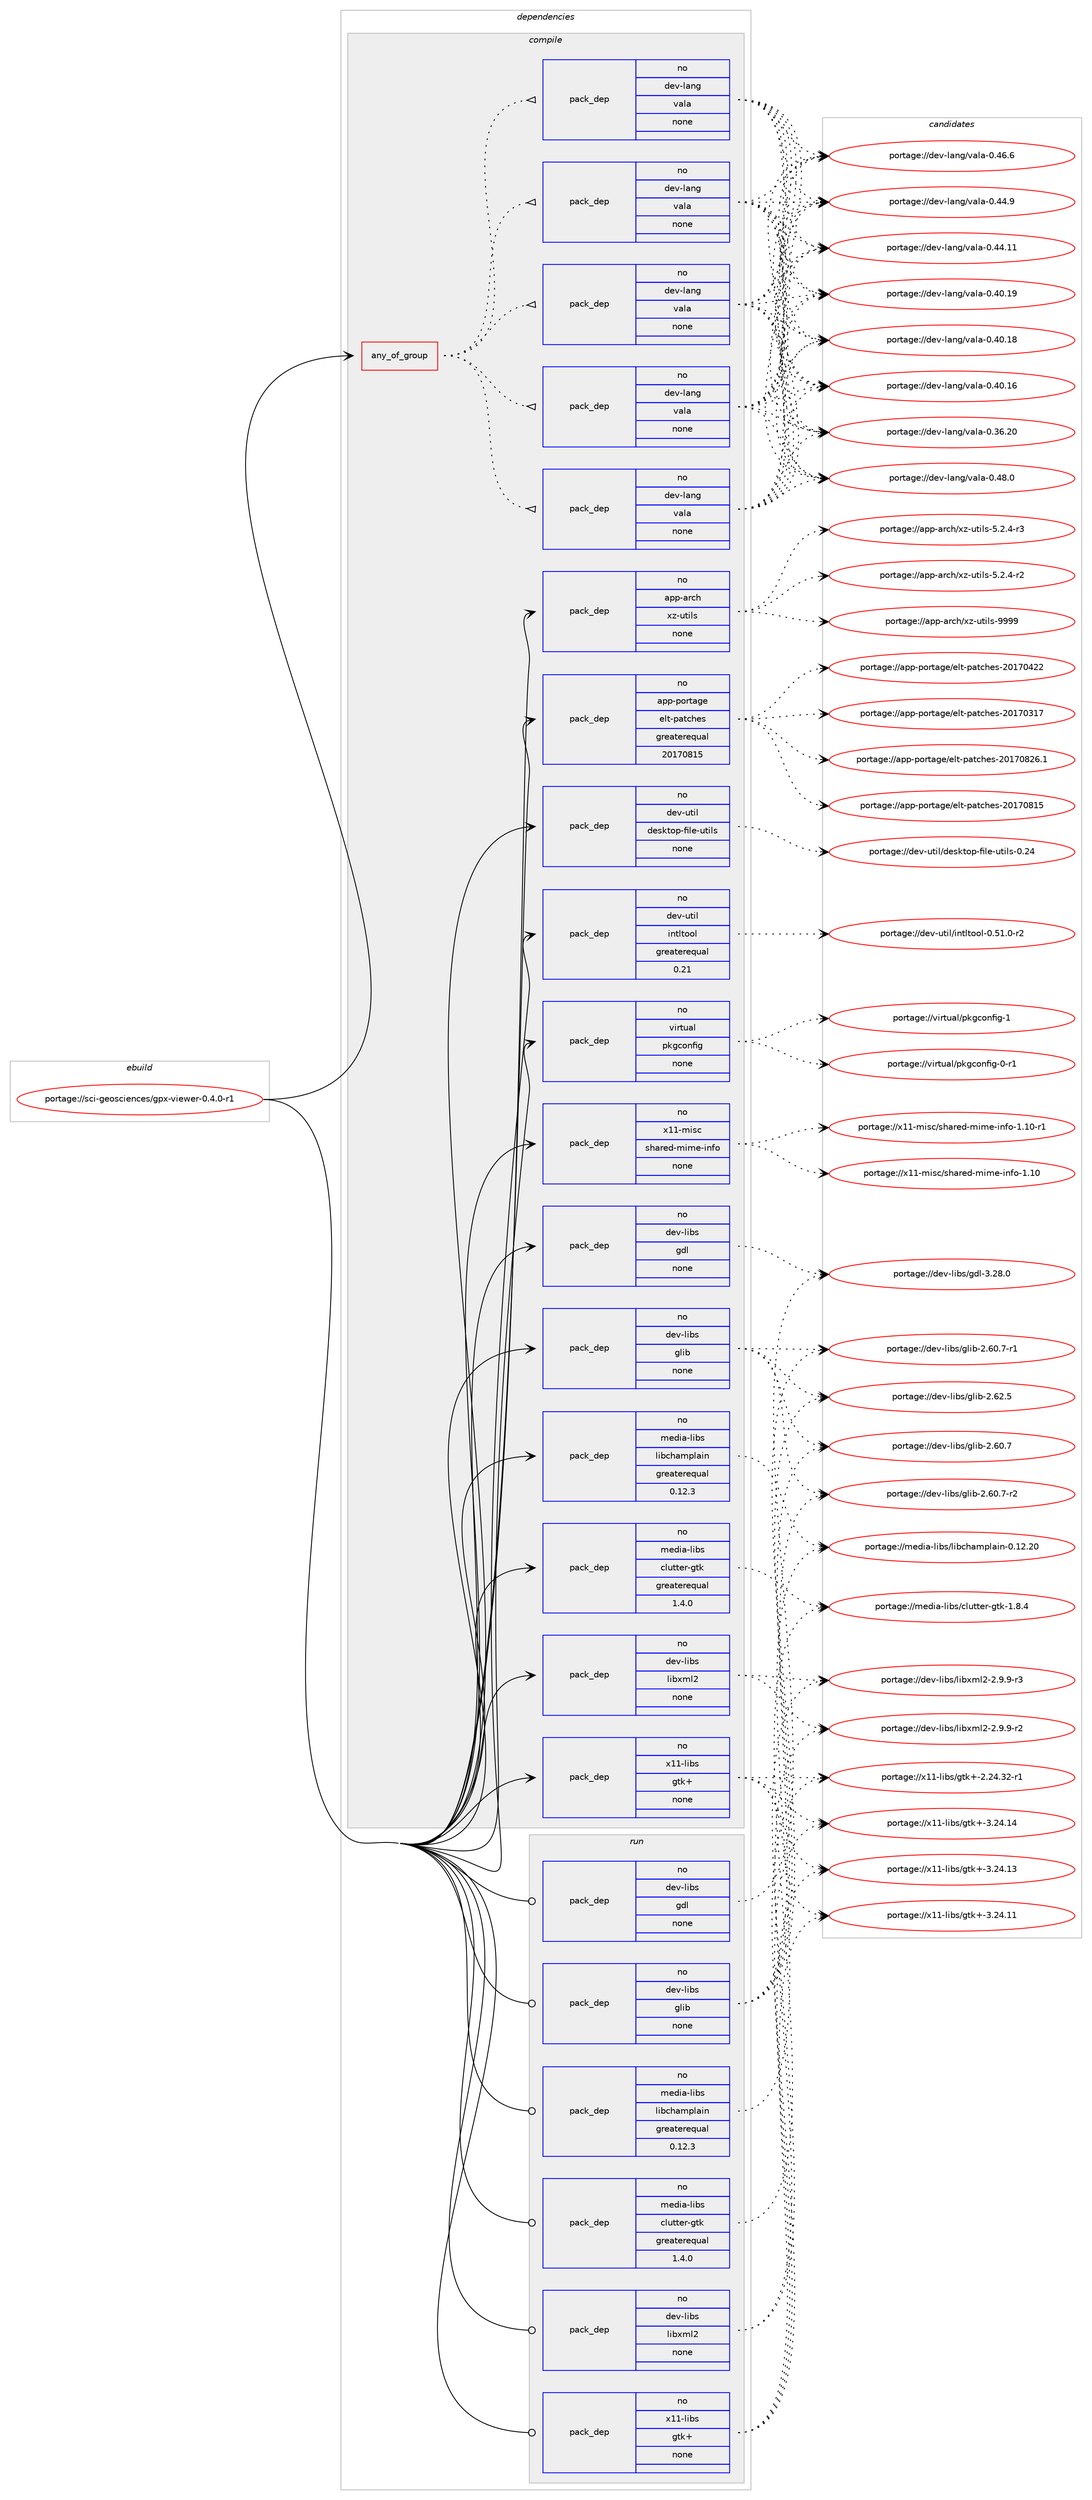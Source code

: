 digraph prolog {

# *************
# Graph options
# *************

newrank=true;
concentrate=true;
compound=true;
graph [rankdir=LR,fontname=Helvetica,fontsize=10,ranksep=1.5];#, ranksep=2.5, nodesep=0.2];
edge  [arrowhead=vee];
node  [fontname=Helvetica,fontsize=10];

# **********
# The ebuild
# **********

subgraph cluster_leftcol {
color=gray;
rank=same;
label=<<i>ebuild</i>>;
id [label="portage://sci-geosciences/gpx-viewer-0.4.0-r1", color=red, width=4, href="../sci-geosciences/gpx-viewer-0.4.0-r1.svg"];
}

# ****************
# The dependencies
# ****************

subgraph cluster_midcol {
color=gray;
label=<<i>dependencies</i>>;
subgraph cluster_compile {
fillcolor="#eeeeee";
style=filled;
label=<<i>compile</i>>;
subgraph any1075 {
dependency53153 [label=<<TABLE BORDER="0" CELLBORDER="1" CELLSPACING="0" CELLPADDING="4"><TR><TD CELLPADDING="10">any_of_group</TD></TR></TABLE>>, shape=none, color=red];subgraph pack40965 {
dependency53154 [label=<<TABLE BORDER="0" CELLBORDER="1" CELLSPACING="0" CELLPADDING="4" WIDTH="220"><TR><TD ROWSPAN="6" CELLPADDING="30">pack_dep</TD></TR><TR><TD WIDTH="110">no</TD></TR><TR><TD>dev-lang</TD></TR><TR><TD>vala</TD></TR><TR><TD>none</TD></TR><TR><TD></TD></TR></TABLE>>, shape=none, color=blue];
}
dependency53153:e -> dependency53154:w [weight=20,style="dotted",arrowhead="oinv"];
subgraph pack40966 {
dependency53155 [label=<<TABLE BORDER="0" CELLBORDER="1" CELLSPACING="0" CELLPADDING="4" WIDTH="220"><TR><TD ROWSPAN="6" CELLPADDING="30">pack_dep</TD></TR><TR><TD WIDTH="110">no</TD></TR><TR><TD>dev-lang</TD></TR><TR><TD>vala</TD></TR><TR><TD>none</TD></TR><TR><TD></TD></TR></TABLE>>, shape=none, color=blue];
}
dependency53153:e -> dependency53155:w [weight=20,style="dotted",arrowhead="oinv"];
subgraph pack40967 {
dependency53156 [label=<<TABLE BORDER="0" CELLBORDER="1" CELLSPACING="0" CELLPADDING="4" WIDTH="220"><TR><TD ROWSPAN="6" CELLPADDING="30">pack_dep</TD></TR><TR><TD WIDTH="110">no</TD></TR><TR><TD>dev-lang</TD></TR><TR><TD>vala</TD></TR><TR><TD>none</TD></TR><TR><TD></TD></TR></TABLE>>, shape=none, color=blue];
}
dependency53153:e -> dependency53156:w [weight=20,style="dotted",arrowhead="oinv"];
subgraph pack40968 {
dependency53157 [label=<<TABLE BORDER="0" CELLBORDER="1" CELLSPACING="0" CELLPADDING="4" WIDTH="220"><TR><TD ROWSPAN="6" CELLPADDING="30">pack_dep</TD></TR><TR><TD WIDTH="110">no</TD></TR><TR><TD>dev-lang</TD></TR><TR><TD>vala</TD></TR><TR><TD>none</TD></TR><TR><TD></TD></TR></TABLE>>, shape=none, color=blue];
}
dependency53153:e -> dependency53157:w [weight=20,style="dotted",arrowhead="oinv"];
subgraph pack40969 {
dependency53158 [label=<<TABLE BORDER="0" CELLBORDER="1" CELLSPACING="0" CELLPADDING="4" WIDTH="220"><TR><TD ROWSPAN="6" CELLPADDING="30">pack_dep</TD></TR><TR><TD WIDTH="110">no</TD></TR><TR><TD>dev-lang</TD></TR><TR><TD>vala</TD></TR><TR><TD>none</TD></TR><TR><TD></TD></TR></TABLE>>, shape=none, color=blue];
}
dependency53153:e -> dependency53158:w [weight=20,style="dotted",arrowhead="oinv"];
}
id:e -> dependency53153:w [weight=20,style="solid",arrowhead="vee"];
subgraph pack40970 {
dependency53159 [label=<<TABLE BORDER="0" CELLBORDER="1" CELLSPACING="0" CELLPADDING="4" WIDTH="220"><TR><TD ROWSPAN="6" CELLPADDING="30">pack_dep</TD></TR><TR><TD WIDTH="110">no</TD></TR><TR><TD>app-arch</TD></TR><TR><TD>xz-utils</TD></TR><TR><TD>none</TD></TR><TR><TD></TD></TR></TABLE>>, shape=none, color=blue];
}
id:e -> dependency53159:w [weight=20,style="solid",arrowhead="vee"];
subgraph pack40971 {
dependency53160 [label=<<TABLE BORDER="0" CELLBORDER="1" CELLSPACING="0" CELLPADDING="4" WIDTH="220"><TR><TD ROWSPAN="6" CELLPADDING="30">pack_dep</TD></TR><TR><TD WIDTH="110">no</TD></TR><TR><TD>app-portage</TD></TR><TR><TD>elt-patches</TD></TR><TR><TD>greaterequal</TD></TR><TR><TD>20170815</TD></TR></TABLE>>, shape=none, color=blue];
}
id:e -> dependency53160:w [weight=20,style="solid",arrowhead="vee"];
subgraph pack40972 {
dependency53161 [label=<<TABLE BORDER="0" CELLBORDER="1" CELLSPACING="0" CELLPADDING="4" WIDTH="220"><TR><TD ROWSPAN="6" CELLPADDING="30">pack_dep</TD></TR><TR><TD WIDTH="110">no</TD></TR><TR><TD>dev-libs</TD></TR><TR><TD>gdl</TD></TR><TR><TD>none</TD></TR><TR><TD></TD></TR></TABLE>>, shape=none, color=blue];
}
id:e -> dependency53161:w [weight=20,style="solid",arrowhead="vee"];
subgraph pack40973 {
dependency53162 [label=<<TABLE BORDER="0" CELLBORDER="1" CELLSPACING="0" CELLPADDING="4" WIDTH="220"><TR><TD ROWSPAN="6" CELLPADDING="30">pack_dep</TD></TR><TR><TD WIDTH="110">no</TD></TR><TR><TD>dev-libs</TD></TR><TR><TD>glib</TD></TR><TR><TD>none</TD></TR><TR><TD></TD></TR></TABLE>>, shape=none, color=blue];
}
id:e -> dependency53162:w [weight=20,style="solid",arrowhead="vee"];
subgraph pack40974 {
dependency53163 [label=<<TABLE BORDER="0" CELLBORDER="1" CELLSPACING="0" CELLPADDING="4" WIDTH="220"><TR><TD ROWSPAN="6" CELLPADDING="30">pack_dep</TD></TR><TR><TD WIDTH="110">no</TD></TR><TR><TD>dev-libs</TD></TR><TR><TD>libxml2</TD></TR><TR><TD>none</TD></TR><TR><TD></TD></TR></TABLE>>, shape=none, color=blue];
}
id:e -> dependency53163:w [weight=20,style="solid",arrowhead="vee"];
subgraph pack40975 {
dependency53164 [label=<<TABLE BORDER="0" CELLBORDER="1" CELLSPACING="0" CELLPADDING="4" WIDTH="220"><TR><TD ROWSPAN="6" CELLPADDING="30">pack_dep</TD></TR><TR><TD WIDTH="110">no</TD></TR><TR><TD>dev-util</TD></TR><TR><TD>desktop-file-utils</TD></TR><TR><TD>none</TD></TR><TR><TD></TD></TR></TABLE>>, shape=none, color=blue];
}
id:e -> dependency53164:w [weight=20,style="solid",arrowhead="vee"];
subgraph pack40976 {
dependency53165 [label=<<TABLE BORDER="0" CELLBORDER="1" CELLSPACING="0" CELLPADDING="4" WIDTH="220"><TR><TD ROWSPAN="6" CELLPADDING="30">pack_dep</TD></TR><TR><TD WIDTH="110">no</TD></TR><TR><TD>dev-util</TD></TR><TR><TD>intltool</TD></TR><TR><TD>greaterequal</TD></TR><TR><TD>0.21</TD></TR></TABLE>>, shape=none, color=blue];
}
id:e -> dependency53165:w [weight=20,style="solid",arrowhead="vee"];
subgraph pack40977 {
dependency53166 [label=<<TABLE BORDER="0" CELLBORDER="1" CELLSPACING="0" CELLPADDING="4" WIDTH="220"><TR><TD ROWSPAN="6" CELLPADDING="30">pack_dep</TD></TR><TR><TD WIDTH="110">no</TD></TR><TR><TD>media-libs</TD></TR><TR><TD>clutter-gtk</TD></TR><TR><TD>greaterequal</TD></TR><TR><TD>1.4.0</TD></TR></TABLE>>, shape=none, color=blue];
}
id:e -> dependency53166:w [weight=20,style="solid",arrowhead="vee"];
subgraph pack40978 {
dependency53167 [label=<<TABLE BORDER="0" CELLBORDER="1" CELLSPACING="0" CELLPADDING="4" WIDTH="220"><TR><TD ROWSPAN="6" CELLPADDING="30">pack_dep</TD></TR><TR><TD WIDTH="110">no</TD></TR><TR><TD>media-libs</TD></TR><TR><TD>libchamplain</TD></TR><TR><TD>greaterequal</TD></TR><TR><TD>0.12.3</TD></TR></TABLE>>, shape=none, color=blue];
}
id:e -> dependency53167:w [weight=20,style="solid",arrowhead="vee"];
subgraph pack40979 {
dependency53168 [label=<<TABLE BORDER="0" CELLBORDER="1" CELLSPACING="0" CELLPADDING="4" WIDTH="220"><TR><TD ROWSPAN="6" CELLPADDING="30">pack_dep</TD></TR><TR><TD WIDTH="110">no</TD></TR><TR><TD>virtual</TD></TR><TR><TD>pkgconfig</TD></TR><TR><TD>none</TD></TR><TR><TD></TD></TR></TABLE>>, shape=none, color=blue];
}
id:e -> dependency53168:w [weight=20,style="solid",arrowhead="vee"];
subgraph pack40980 {
dependency53169 [label=<<TABLE BORDER="0" CELLBORDER="1" CELLSPACING="0" CELLPADDING="4" WIDTH="220"><TR><TD ROWSPAN="6" CELLPADDING="30">pack_dep</TD></TR><TR><TD WIDTH="110">no</TD></TR><TR><TD>x11-libs</TD></TR><TR><TD>gtk+</TD></TR><TR><TD>none</TD></TR><TR><TD></TD></TR></TABLE>>, shape=none, color=blue];
}
id:e -> dependency53169:w [weight=20,style="solid",arrowhead="vee"];
subgraph pack40981 {
dependency53170 [label=<<TABLE BORDER="0" CELLBORDER="1" CELLSPACING="0" CELLPADDING="4" WIDTH="220"><TR><TD ROWSPAN="6" CELLPADDING="30">pack_dep</TD></TR><TR><TD WIDTH="110">no</TD></TR><TR><TD>x11-misc</TD></TR><TR><TD>shared-mime-info</TD></TR><TR><TD>none</TD></TR><TR><TD></TD></TR></TABLE>>, shape=none, color=blue];
}
id:e -> dependency53170:w [weight=20,style="solid",arrowhead="vee"];
}
subgraph cluster_compileandrun {
fillcolor="#eeeeee";
style=filled;
label=<<i>compile and run</i>>;
}
subgraph cluster_run {
fillcolor="#eeeeee";
style=filled;
label=<<i>run</i>>;
subgraph pack40982 {
dependency53171 [label=<<TABLE BORDER="0" CELLBORDER="1" CELLSPACING="0" CELLPADDING="4" WIDTH="220"><TR><TD ROWSPAN="6" CELLPADDING="30">pack_dep</TD></TR><TR><TD WIDTH="110">no</TD></TR><TR><TD>dev-libs</TD></TR><TR><TD>gdl</TD></TR><TR><TD>none</TD></TR><TR><TD></TD></TR></TABLE>>, shape=none, color=blue];
}
id:e -> dependency53171:w [weight=20,style="solid",arrowhead="odot"];
subgraph pack40983 {
dependency53172 [label=<<TABLE BORDER="0" CELLBORDER="1" CELLSPACING="0" CELLPADDING="4" WIDTH="220"><TR><TD ROWSPAN="6" CELLPADDING="30">pack_dep</TD></TR><TR><TD WIDTH="110">no</TD></TR><TR><TD>dev-libs</TD></TR><TR><TD>glib</TD></TR><TR><TD>none</TD></TR><TR><TD></TD></TR></TABLE>>, shape=none, color=blue];
}
id:e -> dependency53172:w [weight=20,style="solid",arrowhead="odot"];
subgraph pack40984 {
dependency53173 [label=<<TABLE BORDER="0" CELLBORDER="1" CELLSPACING="0" CELLPADDING="4" WIDTH="220"><TR><TD ROWSPAN="6" CELLPADDING="30">pack_dep</TD></TR><TR><TD WIDTH="110">no</TD></TR><TR><TD>dev-libs</TD></TR><TR><TD>libxml2</TD></TR><TR><TD>none</TD></TR><TR><TD></TD></TR></TABLE>>, shape=none, color=blue];
}
id:e -> dependency53173:w [weight=20,style="solid",arrowhead="odot"];
subgraph pack40985 {
dependency53174 [label=<<TABLE BORDER="0" CELLBORDER="1" CELLSPACING="0" CELLPADDING="4" WIDTH="220"><TR><TD ROWSPAN="6" CELLPADDING="30">pack_dep</TD></TR><TR><TD WIDTH="110">no</TD></TR><TR><TD>media-libs</TD></TR><TR><TD>clutter-gtk</TD></TR><TR><TD>greaterequal</TD></TR><TR><TD>1.4.0</TD></TR></TABLE>>, shape=none, color=blue];
}
id:e -> dependency53174:w [weight=20,style="solid",arrowhead="odot"];
subgraph pack40986 {
dependency53175 [label=<<TABLE BORDER="0" CELLBORDER="1" CELLSPACING="0" CELLPADDING="4" WIDTH="220"><TR><TD ROWSPAN="6" CELLPADDING="30">pack_dep</TD></TR><TR><TD WIDTH="110">no</TD></TR><TR><TD>media-libs</TD></TR><TR><TD>libchamplain</TD></TR><TR><TD>greaterequal</TD></TR><TR><TD>0.12.3</TD></TR></TABLE>>, shape=none, color=blue];
}
id:e -> dependency53175:w [weight=20,style="solid",arrowhead="odot"];
subgraph pack40987 {
dependency53176 [label=<<TABLE BORDER="0" CELLBORDER="1" CELLSPACING="0" CELLPADDING="4" WIDTH="220"><TR><TD ROWSPAN="6" CELLPADDING="30">pack_dep</TD></TR><TR><TD WIDTH="110">no</TD></TR><TR><TD>x11-libs</TD></TR><TR><TD>gtk+</TD></TR><TR><TD>none</TD></TR><TR><TD></TD></TR></TABLE>>, shape=none, color=blue];
}
id:e -> dependency53176:w [weight=20,style="solid",arrowhead="odot"];
}
}

# **************
# The candidates
# **************

subgraph cluster_choices {
rank=same;
color=gray;
label=<<i>candidates</i>>;

subgraph choice40965 {
color=black;
nodesep=1;
choice100101118451089711010347118971089745484652564648 [label="portage://dev-lang/vala-0.48.0", color=red, width=4,href="../dev-lang/vala-0.48.0.svg"];
choice100101118451089711010347118971089745484652544654 [label="portage://dev-lang/vala-0.46.6", color=red, width=4,href="../dev-lang/vala-0.46.6.svg"];
choice100101118451089711010347118971089745484652524657 [label="portage://dev-lang/vala-0.44.9", color=red, width=4,href="../dev-lang/vala-0.44.9.svg"];
choice10010111845108971101034711897108974548465252464949 [label="portage://dev-lang/vala-0.44.11", color=red, width=4,href="../dev-lang/vala-0.44.11.svg"];
choice10010111845108971101034711897108974548465248464957 [label="portage://dev-lang/vala-0.40.19", color=red, width=4,href="../dev-lang/vala-0.40.19.svg"];
choice10010111845108971101034711897108974548465248464956 [label="portage://dev-lang/vala-0.40.18", color=red, width=4,href="../dev-lang/vala-0.40.18.svg"];
choice10010111845108971101034711897108974548465248464954 [label="portage://dev-lang/vala-0.40.16", color=red, width=4,href="../dev-lang/vala-0.40.16.svg"];
choice10010111845108971101034711897108974548465154465048 [label="portage://dev-lang/vala-0.36.20", color=red, width=4,href="../dev-lang/vala-0.36.20.svg"];
dependency53154:e -> choice100101118451089711010347118971089745484652564648:w [style=dotted,weight="100"];
dependency53154:e -> choice100101118451089711010347118971089745484652544654:w [style=dotted,weight="100"];
dependency53154:e -> choice100101118451089711010347118971089745484652524657:w [style=dotted,weight="100"];
dependency53154:e -> choice10010111845108971101034711897108974548465252464949:w [style=dotted,weight="100"];
dependency53154:e -> choice10010111845108971101034711897108974548465248464957:w [style=dotted,weight="100"];
dependency53154:e -> choice10010111845108971101034711897108974548465248464956:w [style=dotted,weight="100"];
dependency53154:e -> choice10010111845108971101034711897108974548465248464954:w [style=dotted,weight="100"];
dependency53154:e -> choice10010111845108971101034711897108974548465154465048:w [style=dotted,weight="100"];
}
subgraph choice40966 {
color=black;
nodesep=1;
choice100101118451089711010347118971089745484652564648 [label="portage://dev-lang/vala-0.48.0", color=red, width=4,href="../dev-lang/vala-0.48.0.svg"];
choice100101118451089711010347118971089745484652544654 [label="portage://dev-lang/vala-0.46.6", color=red, width=4,href="../dev-lang/vala-0.46.6.svg"];
choice100101118451089711010347118971089745484652524657 [label="portage://dev-lang/vala-0.44.9", color=red, width=4,href="../dev-lang/vala-0.44.9.svg"];
choice10010111845108971101034711897108974548465252464949 [label="portage://dev-lang/vala-0.44.11", color=red, width=4,href="../dev-lang/vala-0.44.11.svg"];
choice10010111845108971101034711897108974548465248464957 [label="portage://dev-lang/vala-0.40.19", color=red, width=4,href="../dev-lang/vala-0.40.19.svg"];
choice10010111845108971101034711897108974548465248464956 [label="portage://dev-lang/vala-0.40.18", color=red, width=4,href="../dev-lang/vala-0.40.18.svg"];
choice10010111845108971101034711897108974548465248464954 [label="portage://dev-lang/vala-0.40.16", color=red, width=4,href="../dev-lang/vala-0.40.16.svg"];
choice10010111845108971101034711897108974548465154465048 [label="portage://dev-lang/vala-0.36.20", color=red, width=4,href="../dev-lang/vala-0.36.20.svg"];
dependency53155:e -> choice100101118451089711010347118971089745484652564648:w [style=dotted,weight="100"];
dependency53155:e -> choice100101118451089711010347118971089745484652544654:w [style=dotted,weight="100"];
dependency53155:e -> choice100101118451089711010347118971089745484652524657:w [style=dotted,weight="100"];
dependency53155:e -> choice10010111845108971101034711897108974548465252464949:w [style=dotted,weight="100"];
dependency53155:e -> choice10010111845108971101034711897108974548465248464957:w [style=dotted,weight="100"];
dependency53155:e -> choice10010111845108971101034711897108974548465248464956:w [style=dotted,weight="100"];
dependency53155:e -> choice10010111845108971101034711897108974548465248464954:w [style=dotted,weight="100"];
dependency53155:e -> choice10010111845108971101034711897108974548465154465048:w [style=dotted,weight="100"];
}
subgraph choice40967 {
color=black;
nodesep=1;
choice100101118451089711010347118971089745484652564648 [label="portage://dev-lang/vala-0.48.0", color=red, width=4,href="../dev-lang/vala-0.48.0.svg"];
choice100101118451089711010347118971089745484652544654 [label="portage://dev-lang/vala-0.46.6", color=red, width=4,href="../dev-lang/vala-0.46.6.svg"];
choice100101118451089711010347118971089745484652524657 [label="portage://dev-lang/vala-0.44.9", color=red, width=4,href="../dev-lang/vala-0.44.9.svg"];
choice10010111845108971101034711897108974548465252464949 [label="portage://dev-lang/vala-0.44.11", color=red, width=4,href="../dev-lang/vala-0.44.11.svg"];
choice10010111845108971101034711897108974548465248464957 [label="portage://dev-lang/vala-0.40.19", color=red, width=4,href="../dev-lang/vala-0.40.19.svg"];
choice10010111845108971101034711897108974548465248464956 [label="portage://dev-lang/vala-0.40.18", color=red, width=4,href="../dev-lang/vala-0.40.18.svg"];
choice10010111845108971101034711897108974548465248464954 [label="portage://dev-lang/vala-0.40.16", color=red, width=4,href="../dev-lang/vala-0.40.16.svg"];
choice10010111845108971101034711897108974548465154465048 [label="portage://dev-lang/vala-0.36.20", color=red, width=4,href="../dev-lang/vala-0.36.20.svg"];
dependency53156:e -> choice100101118451089711010347118971089745484652564648:w [style=dotted,weight="100"];
dependency53156:e -> choice100101118451089711010347118971089745484652544654:w [style=dotted,weight="100"];
dependency53156:e -> choice100101118451089711010347118971089745484652524657:w [style=dotted,weight="100"];
dependency53156:e -> choice10010111845108971101034711897108974548465252464949:w [style=dotted,weight="100"];
dependency53156:e -> choice10010111845108971101034711897108974548465248464957:w [style=dotted,weight="100"];
dependency53156:e -> choice10010111845108971101034711897108974548465248464956:w [style=dotted,weight="100"];
dependency53156:e -> choice10010111845108971101034711897108974548465248464954:w [style=dotted,weight="100"];
dependency53156:e -> choice10010111845108971101034711897108974548465154465048:w [style=dotted,weight="100"];
}
subgraph choice40968 {
color=black;
nodesep=1;
choice100101118451089711010347118971089745484652564648 [label="portage://dev-lang/vala-0.48.0", color=red, width=4,href="../dev-lang/vala-0.48.0.svg"];
choice100101118451089711010347118971089745484652544654 [label="portage://dev-lang/vala-0.46.6", color=red, width=4,href="../dev-lang/vala-0.46.6.svg"];
choice100101118451089711010347118971089745484652524657 [label="portage://dev-lang/vala-0.44.9", color=red, width=4,href="../dev-lang/vala-0.44.9.svg"];
choice10010111845108971101034711897108974548465252464949 [label="portage://dev-lang/vala-0.44.11", color=red, width=4,href="../dev-lang/vala-0.44.11.svg"];
choice10010111845108971101034711897108974548465248464957 [label="portage://dev-lang/vala-0.40.19", color=red, width=4,href="../dev-lang/vala-0.40.19.svg"];
choice10010111845108971101034711897108974548465248464956 [label="portage://dev-lang/vala-0.40.18", color=red, width=4,href="../dev-lang/vala-0.40.18.svg"];
choice10010111845108971101034711897108974548465248464954 [label="portage://dev-lang/vala-0.40.16", color=red, width=4,href="../dev-lang/vala-0.40.16.svg"];
choice10010111845108971101034711897108974548465154465048 [label="portage://dev-lang/vala-0.36.20", color=red, width=4,href="../dev-lang/vala-0.36.20.svg"];
dependency53157:e -> choice100101118451089711010347118971089745484652564648:w [style=dotted,weight="100"];
dependency53157:e -> choice100101118451089711010347118971089745484652544654:w [style=dotted,weight="100"];
dependency53157:e -> choice100101118451089711010347118971089745484652524657:w [style=dotted,weight="100"];
dependency53157:e -> choice10010111845108971101034711897108974548465252464949:w [style=dotted,weight="100"];
dependency53157:e -> choice10010111845108971101034711897108974548465248464957:w [style=dotted,weight="100"];
dependency53157:e -> choice10010111845108971101034711897108974548465248464956:w [style=dotted,weight="100"];
dependency53157:e -> choice10010111845108971101034711897108974548465248464954:w [style=dotted,weight="100"];
dependency53157:e -> choice10010111845108971101034711897108974548465154465048:w [style=dotted,weight="100"];
}
subgraph choice40969 {
color=black;
nodesep=1;
choice100101118451089711010347118971089745484652564648 [label="portage://dev-lang/vala-0.48.0", color=red, width=4,href="../dev-lang/vala-0.48.0.svg"];
choice100101118451089711010347118971089745484652544654 [label="portage://dev-lang/vala-0.46.6", color=red, width=4,href="../dev-lang/vala-0.46.6.svg"];
choice100101118451089711010347118971089745484652524657 [label="portage://dev-lang/vala-0.44.9", color=red, width=4,href="../dev-lang/vala-0.44.9.svg"];
choice10010111845108971101034711897108974548465252464949 [label="portage://dev-lang/vala-0.44.11", color=red, width=4,href="../dev-lang/vala-0.44.11.svg"];
choice10010111845108971101034711897108974548465248464957 [label="portage://dev-lang/vala-0.40.19", color=red, width=4,href="../dev-lang/vala-0.40.19.svg"];
choice10010111845108971101034711897108974548465248464956 [label="portage://dev-lang/vala-0.40.18", color=red, width=4,href="../dev-lang/vala-0.40.18.svg"];
choice10010111845108971101034711897108974548465248464954 [label="portage://dev-lang/vala-0.40.16", color=red, width=4,href="../dev-lang/vala-0.40.16.svg"];
choice10010111845108971101034711897108974548465154465048 [label="portage://dev-lang/vala-0.36.20", color=red, width=4,href="../dev-lang/vala-0.36.20.svg"];
dependency53158:e -> choice100101118451089711010347118971089745484652564648:w [style=dotted,weight="100"];
dependency53158:e -> choice100101118451089711010347118971089745484652544654:w [style=dotted,weight="100"];
dependency53158:e -> choice100101118451089711010347118971089745484652524657:w [style=dotted,weight="100"];
dependency53158:e -> choice10010111845108971101034711897108974548465252464949:w [style=dotted,weight="100"];
dependency53158:e -> choice10010111845108971101034711897108974548465248464957:w [style=dotted,weight="100"];
dependency53158:e -> choice10010111845108971101034711897108974548465248464956:w [style=dotted,weight="100"];
dependency53158:e -> choice10010111845108971101034711897108974548465248464954:w [style=dotted,weight="100"];
dependency53158:e -> choice10010111845108971101034711897108974548465154465048:w [style=dotted,weight="100"];
}
subgraph choice40970 {
color=black;
nodesep=1;
choice9711211245971149910447120122451171161051081154557575757 [label="portage://app-arch/xz-utils-9999", color=red, width=4,href="../app-arch/xz-utils-9999.svg"];
choice9711211245971149910447120122451171161051081154553465046524511451 [label="portage://app-arch/xz-utils-5.2.4-r3", color=red, width=4,href="../app-arch/xz-utils-5.2.4-r3.svg"];
choice9711211245971149910447120122451171161051081154553465046524511450 [label="portage://app-arch/xz-utils-5.2.4-r2", color=red, width=4,href="../app-arch/xz-utils-5.2.4-r2.svg"];
dependency53159:e -> choice9711211245971149910447120122451171161051081154557575757:w [style=dotted,weight="100"];
dependency53159:e -> choice9711211245971149910447120122451171161051081154553465046524511451:w [style=dotted,weight="100"];
dependency53159:e -> choice9711211245971149910447120122451171161051081154553465046524511450:w [style=dotted,weight="100"];
}
subgraph choice40971 {
color=black;
nodesep=1;
choice971121124511211111411697103101471011081164511297116991041011154550484955485650544649 [label="portage://app-portage/elt-patches-20170826.1", color=red, width=4,href="../app-portage/elt-patches-20170826.1.svg"];
choice97112112451121111141169710310147101108116451129711699104101115455048495548564953 [label="portage://app-portage/elt-patches-20170815", color=red, width=4,href="../app-portage/elt-patches-20170815.svg"];
choice97112112451121111141169710310147101108116451129711699104101115455048495548525050 [label="portage://app-portage/elt-patches-20170422", color=red, width=4,href="../app-portage/elt-patches-20170422.svg"];
choice97112112451121111141169710310147101108116451129711699104101115455048495548514955 [label="portage://app-portage/elt-patches-20170317", color=red, width=4,href="../app-portage/elt-patches-20170317.svg"];
dependency53160:e -> choice971121124511211111411697103101471011081164511297116991041011154550484955485650544649:w [style=dotted,weight="100"];
dependency53160:e -> choice97112112451121111141169710310147101108116451129711699104101115455048495548564953:w [style=dotted,weight="100"];
dependency53160:e -> choice97112112451121111141169710310147101108116451129711699104101115455048495548525050:w [style=dotted,weight="100"];
dependency53160:e -> choice97112112451121111141169710310147101108116451129711699104101115455048495548514955:w [style=dotted,weight="100"];
}
subgraph choice40972 {
color=black;
nodesep=1;
choice10010111845108105981154710310010845514650564648 [label="portage://dev-libs/gdl-3.28.0", color=red, width=4,href="../dev-libs/gdl-3.28.0.svg"];
dependency53161:e -> choice10010111845108105981154710310010845514650564648:w [style=dotted,weight="100"];
}
subgraph choice40973 {
color=black;
nodesep=1;
choice1001011184510810598115471031081059845504654504653 [label="portage://dev-libs/glib-2.62.5", color=red, width=4,href="../dev-libs/glib-2.62.5.svg"];
choice10010111845108105981154710310810598455046544846554511450 [label="portage://dev-libs/glib-2.60.7-r2", color=red, width=4,href="../dev-libs/glib-2.60.7-r2.svg"];
choice10010111845108105981154710310810598455046544846554511449 [label="portage://dev-libs/glib-2.60.7-r1", color=red, width=4,href="../dev-libs/glib-2.60.7-r1.svg"];
choice1001011184510810598115471031081059845504654484655 [label="portage://dev-libs/glib-2.60.7", color=red, width=4,href="../dev-libs/glib-2.60.7.svg"];
dependency53162:e -> choice1001011184510810598115471031081059845504654504653:w [style=dotted,weight="100"];
dependency53162:e -> choice10010111845108105981154710310810598455046544846554511450:w [style=dotted,weight="100"];
dependency53162:e -> choice10010111845108105981154710310810598455046544846554511449:w [style=dotted,weight="100"];
dependency53162:e -> choice1001011184510810598115471031081059845504654484655:w [style=dotted,weight="100"];
}
subgraph choice40974 {
color=black;
nodesep=1;
choice10010111845108105981154710810598120109108504550465746574511451 [label="portage://dev-libs/libxml2-2.9.9-r3", color=red, width=4,href="../dev-libs/libxml2-2.9.9-r3.svg"];
choice10010111845108105981154710810598120109108504550465746574511450 [label="portage://dev-libs/libxml2-2.9.9-r2", color=red, width=4,href="../dev-libs/libxml2-2.9.9-r2.svg"];
dependency53163:e -> choice10010111845108105981154710810598120109108504550465746574511451:w [style=dotted,weight="100"];
dependency53163:e -> choice10010111845108105981154710810598120109108504550465746574511450:w [style=dotted,weight="100"];
}
subgraph choice40975 {
color=black;
nodesep=1;
choice100101118451171161051084710010111510711611111245102105108101451171161051081154548465052 [label="portage://dev-util/desktop-file-utils-0.24", color=red, width=4,href="../dev-util/desktop-file-utils-0.24.svg"];
dependency53164:e -> choice100101118451171161051084710010111510711611111245102105108101451171161051081154548465052:w [style=dotted,weight="100"];
}
subgraph choice40976 {
color=black;
nodesep=1;
choice1001011184511711610510847105110116108116111111108454846534946484511450 [label="portage://dev-util/intltool-0.51.0-r2", color=red, width=4,href="../dev-util/intltool-0.51.0-r2.svg"];
dependency53165:e -> choice1001011184511711610510847105110116108116111111108454846534946484511450:w [style=dotted,weight="100"];
}
subgraph choice40977 {
color=black;
nodesep=1;
choice109101100105974510810598115479910811711611610111445103116107454946564652 [label="portage://media-libs/clutter-gtk-1.8.4", color=red, width=4,href="../media-libs/clutter-gtk-1.8.4.svg"];
dependency53166:e -> choice109101100105974510810598115479910811711611610111445103116107454946564652:w [style=dotted,weight="100"];
}
subgraph choice40978 {
color=black;
nodesep=1;
choice10910110010597451081059811547108105989910497109112108971051104548464950465048 [label="portage://media-libs/libchamplain-0.12.20", color=red, width=4,href="../media-libs/libchamplain-0.12.20.svg"];
dependency53167:e -> choice10910110010597451081059811547108105989910497109112108971051104548464950465048:w [style=dotted,weight="100"];
}
subgraph choice40979 {
color=black;
nodesep=1;
choice1181051141161179710847112107103991111101021051034549 [label="portage://virtual/pkgconfig-1", color=red, width=4,href="../virtual/pkgconfig-1.svg"];
choice11810511411611797108471121071039911111010210510345484511449 [label="portage://virtual/pkgconfig-0-r1", color=red, width=4,href="../virtual/pkgconfig-0-r1.svg"];
dependency53168:e -> choice1181051141161179710847112107103991111101021051034549:w [style=dotted,weight="100"];
dependency53168:e -> choice11810511411611797108471121071039911111010210510345484511449:w [style=dotted,weight="100"];
}
subgraph choice40980 {
color=black;
nodesep=1;
choice1204949451081059811547103116107434551465052464952 [label="portage://x11-libs/gtk+-3.24.14", color=red, width=4,href="../x11-libs/gtk+-3.24.14.svg"];
choice1204949451081059811547103116107434551465052464951 [label="portage://x11-libs/gtk+-3.24.13", color=red, width=4,href="../x11-libs/gtk+-3.24.13.svg"];
choice1204949451081059811547103116107434551465052464949 [label="portage://x11-libs/gtk+-3.24.11", color=red, width=4,href="../x11-libs/gtk+-3.24.11.svg"];
choice12049494510810598115471031161074345504650524651504511449 [label="portage://x11-libs/gtk+-2.24.32-r1", color=red, width=4,href="../x11-libs/gtk+-2.24.32-r1.svg"];
dependency53169:e -> choice1204949451081059811547103116107434551465052464952:w [style=dotted,weight="100"];
dependency53169:e -> choice1204949451081059811547103116107434551465052464951:w [style=dotted,weight="100"];
dependency53169:e -> choice1204949451081059811547103116107434551465052464949:w [style=dotted,weight="100"];
dependency53169:e -> choice12049494510810598115471031161074345504650524651504511449:w [style=dotted,weight="100"];
}
subgraph choice40981 {
color=black;
nodesep=1;
choice120494945109105115994711510497114101100451091051091014510511010211145494649484511449 [label="portage://x11-misc/shared-mime-info-1.10-r1", color=red, width=4,href="../x11-misc/shared-mime-info-1.10-r1.svg"];
choice12049494510910511599471151049711410110045109105109101451051101021114549464948 [label="portage://x11-misc/shared-mime-info-1.10", color=red, width=4,href="../x11-misc/shared-mime-info-1.10.svg"];
dependency53170:e -> choice120494945109105115994711510497114101100451091051091014510511010211145494649484511449:w [style=dotted,weight="100"];
dependency53170:e -> choice12049494510910511599471151049711410110045109105109101451051101021114549464948:w [style=dotted,weight="100"];
}
subgraph choice40982 {
color=black;
nodesep=1;
choice10010111845108105981154710310010845514650564648 [label="portage://dev-libs/gdl-3.28.0", color=red, width=4,href="../dev-libs/gdl-3.28.0.svg"];
dependency53171:e -> choice10010111845108105981154710310010845514650564648:w [style=dotted,weight="100"];
}
subgraph choice40983 {
color=black;
nodesep=1;
choice1001011184510810598115471031081059845504654504653 [label="portage://dev-libs/glib-2.62.5", color=red, width=4,href="../dev-libs/glib-2.62.5.svg"];
choice10010111845108105981154710310810598455046544846554511450 [label="portage://dev-libs/glib-2.60.7-r2", color=red, width=4,href="../dev-libs/glib-2.60.7-r2.svg"];
choice10010111845108105981154710310810598455046544846554511449 [label="portage://dev-libs/glib-2.60.7-r1", color=red, width=4,href="../dev-libs/glib-2.60.7-r1.svg"];
choice1001011184510810598115471031081059845504654484655 [label="portage://dev-libs/glib-2.60.7", color=red, width=4,href="../dev-libs/glib-2.60.7.svg"];
dependency53172:e -> choice1001011184510810598115471031081059845504654504653:w [style=dotted,weight="100"];
dependency53172:e -> choice10010111845108105981154710310810598455046544846554511450:w [style=dotted,weight="100"];
dependency53172:e -> choice10010111845108105981154710310810598455046544846554511449:w [style=dotted,weight="100"];
dependency53172:e -> choice1001011184510810598115471031081059845504654484655:w [style=dotted,weight="100"];
}
subgraph choice40984 {
color=black;
nodesep=1;
choice10010111845108105981154710810598120109108504550465746574511451 [label="portage://dev-libs/libxml2-2.9.9-r3", color=red, width=4,href="../dev-libs/libxml2-2.9.9-r3.svg"];
choice10010111845108105981154710810598120109108504550465746574511450 [label="portage://dev-libs/libxml2-2.9.9-r2", color=red, width=4,href="../dev-libs/libxml2-2.9.9-r2.svg"];
dependency53173:e -> choice10010111845108105981154710810598120109108504550465746574511451:w [style=dotted,weight="100"];
dependency53173:e -> choice10010111845108105981154710810598120109108504550465746574511450:w [style=dotted,weight="100"];
}
subgraph choice40985 {
color=black;
nodesep=1;
choice109101100105974510810598115479910811711611610111445103116107454946564652 [label="portage://media-libs/clutter-gtk-1.8.4", color=red, width=4,href="../media-libs/clutter-gtk-1.8.4.svg"];
dependency53174:e -> choice109101100105974510810598115479910811711611610111445103116107454946564652:w [style=dotted,weight="100"];
}
subgraph choice40986 {
color=black;
nodesep=1;
choice10910110010597451081059811547108105989910497109112108971051104548464950465048 [label="portage://media-libs/libchamplain-0.12.20", color=red, width=4,href="../media-libs/libchamplain-0.12.20.svg"];
dependency53175:e -> choice10910110010597451081059811547108105989910497109112108971051104548464950465048:w [style=dotted,weight="100"];
}
subgraph choice40987 {
color=black;
nodesep=1;
choice1204949451081059811547103116107434551465052464952 [label="portage://x11-libs/gtk+-3.24.14", color=red, width=4,href="../x11-libs/gtk+-3.24.14.svg"];
choice1204949451081059811547103116107434551465052464951 [label="portage://x11-libs/gtk+-3.24.13", color=red, width=4,href="../x11-libs/gtk+-3.24.13.svg"];
choice1204949451081059811547103116107434551465052464949 [label="portage://x11-libs/gtk+-3.24.11", color=red, width=4,href="../x11-libs/gtk+-3.24.11.svg"];
choice12049494510810598115471031161074345504650524651504511449 [label="portage://x11-libs/gtk+-2.24.32-r1", color=red, width=4,href="../x11-libs/gtk+-2.24.32-r1.svg"];
dependency53176:e -> choice1204949451081059811547103116107434551465052464952:w [style=dotted,weight="100"];
dependency53176:e -> choice1204949451081059811547103116107434551465052464951:w [style=dotted,weight="100"];
dependency53176:e -> choice1204949451081059811547103116107434551465052464949:w [style=dotted,weight="100"];
dependency53176:e -> choice12049494510810598115471031161074345504650524651504511449:w [style=dotted,weight="100"];
}
}

}
